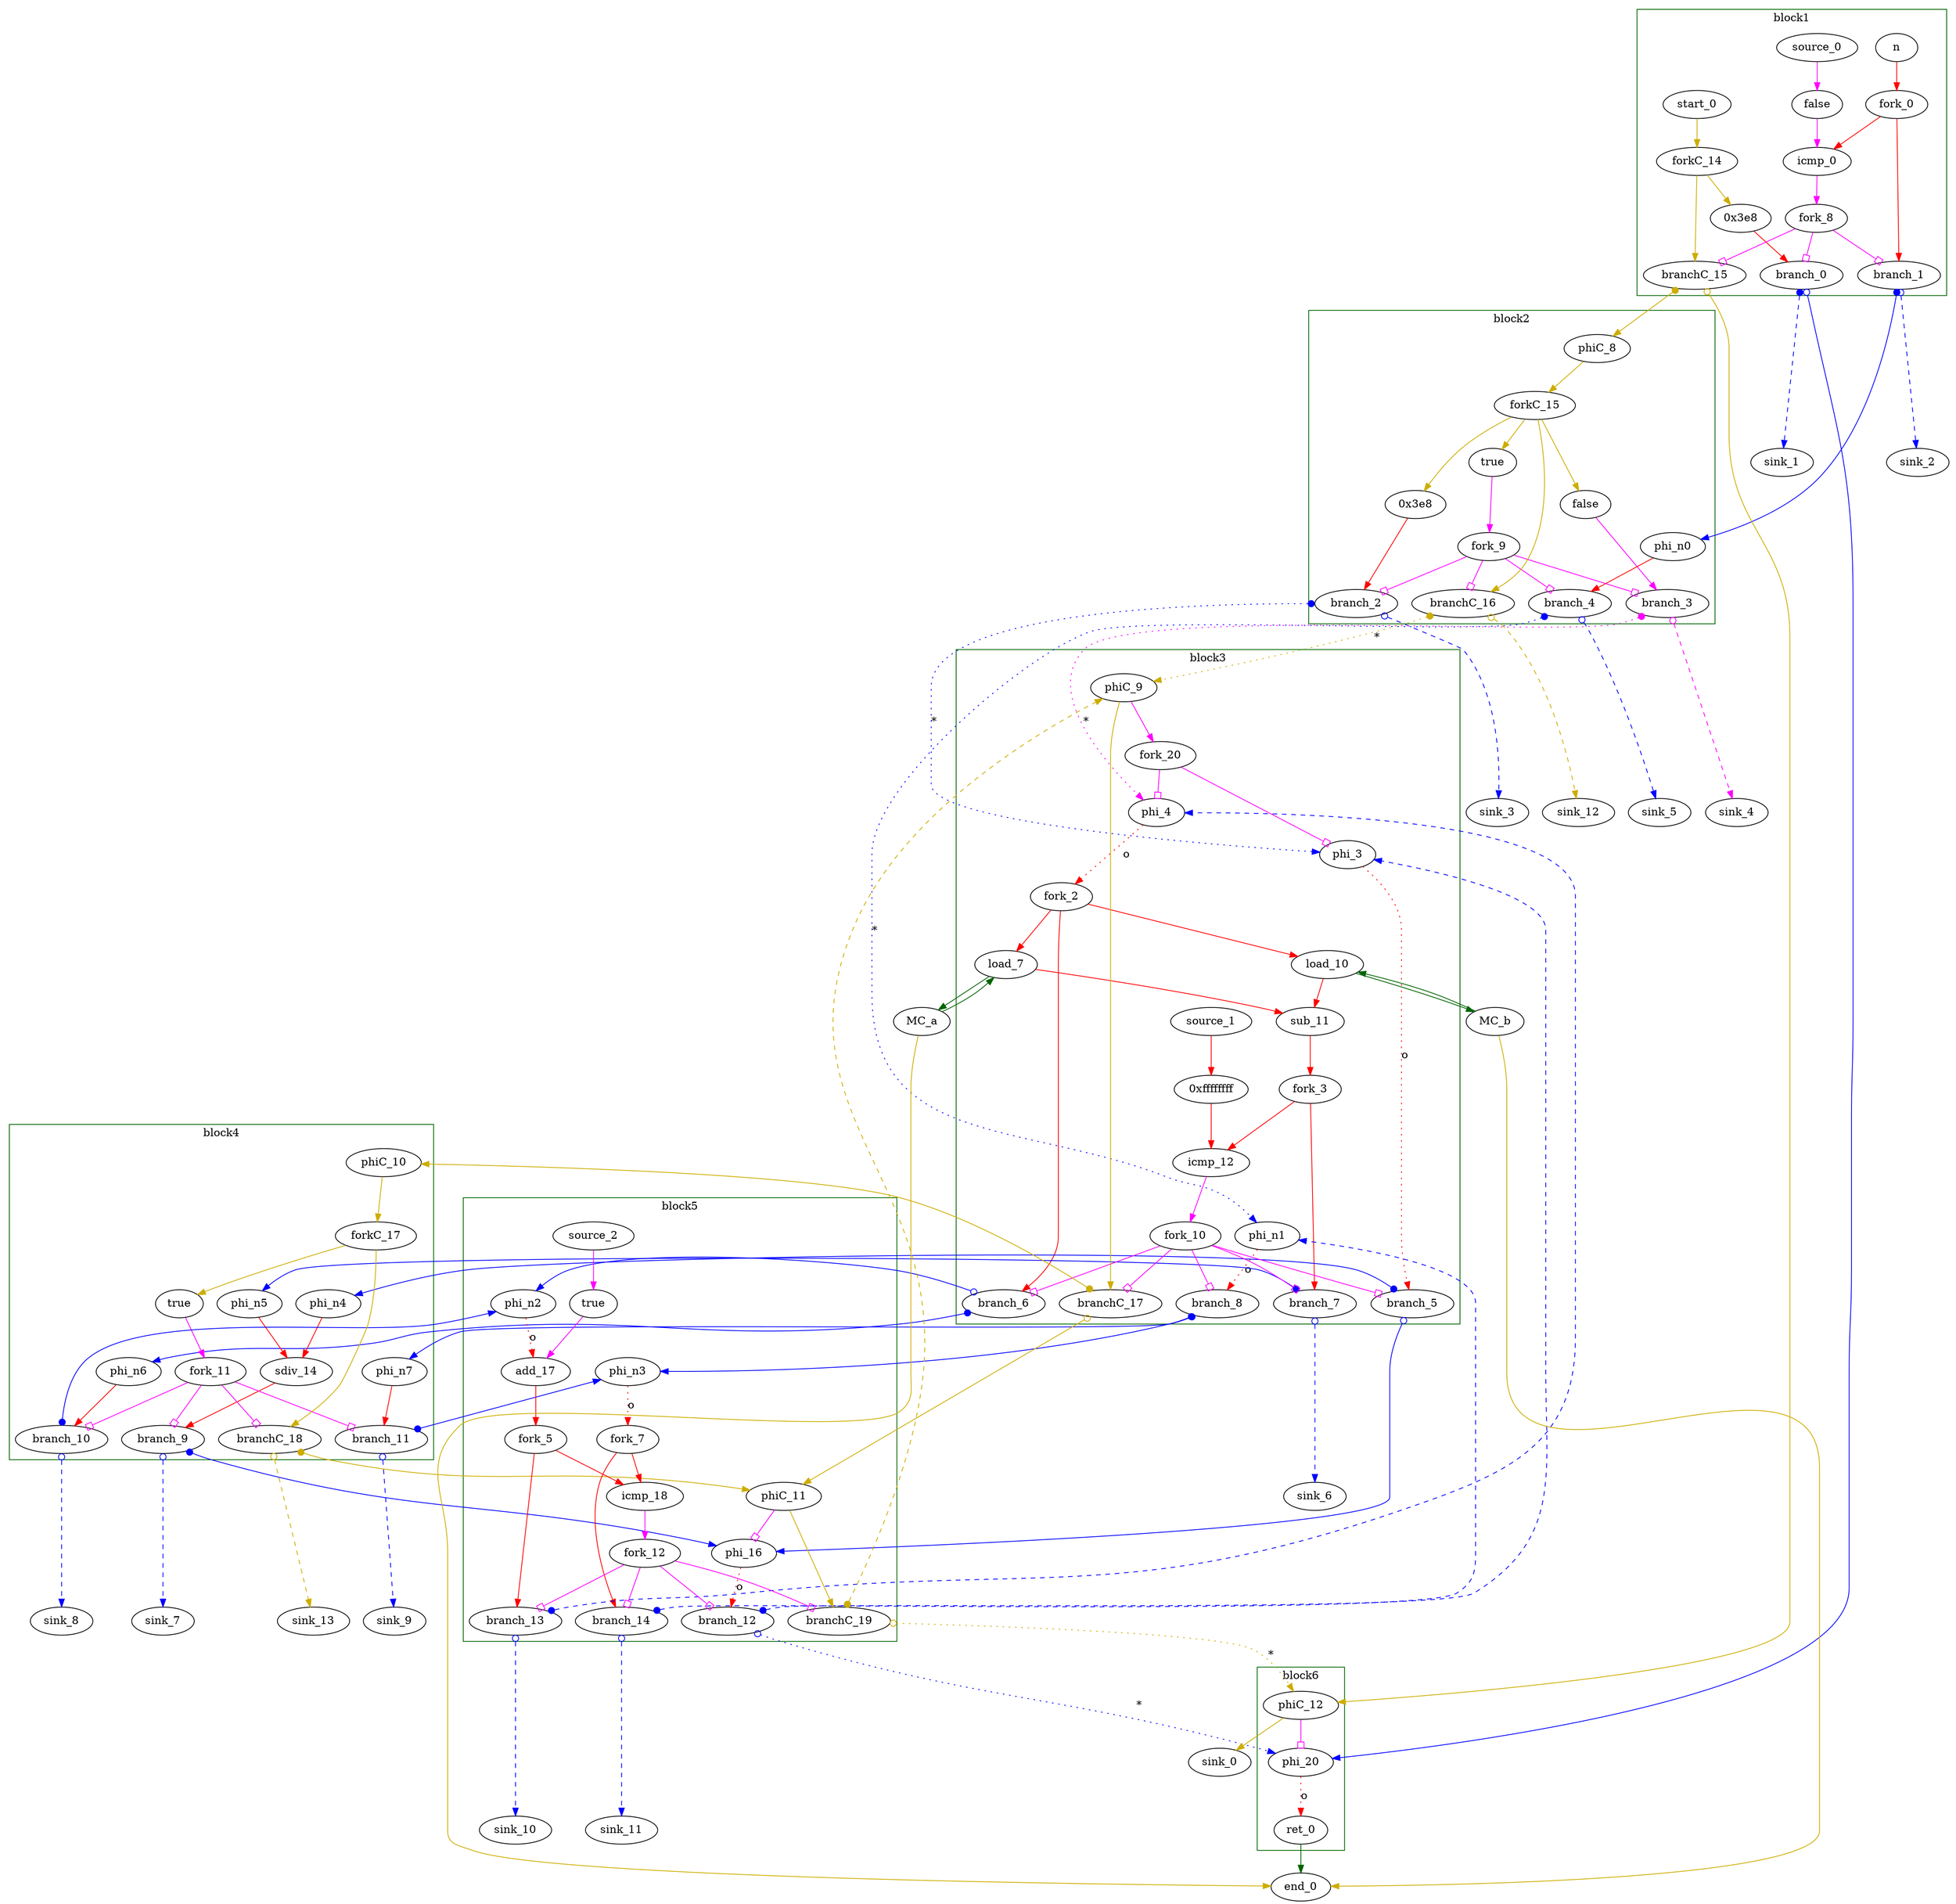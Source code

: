 // Number of blocks: 90
// Number of channels: 129
Digraph G {

  // Blocks
subgraph cluster_1 {
color = "darkgreen"
label = "block1"
  n [type=Entry, in="in1:32", out="out1:32", bbID = 1,  shape=oval];
  cst_0 [type=Constant, in="in1:1", out="out1:1", bbID = 1, value="0x0", label=false,  shape=oval];
  icmp_0 [type=Operator, in="in1:32 in2:32", out="out1:1", op = "icmp_sgt_op", delay=3.439, bbID = 1,  shape=oval];
  cst_5 [type=Constant, in="in1:10", out="out1:10", bbID = 1, value="0x3e8", label="0x3e8",  shape=oval];
  fork_0 [type=Fork, in="in1:32", out="out1:32 out2:32", bbID = 1,  shape=oval];
  branch_0 [type=Branch, in="in1:10 in2?:1", out="out1+:10 out2-:10", bbID = 1,  shape=oval];
  branch_1 [type=Branch, in="in1:32 in2?:1", out="out1+:32 out2-:32", bbID = 1,  shape=oval];
  fork_8 [type=Fork, in="in1:1", out="out1:1 out2:1 out3:1", bbID = 1,  shape=oval];
  start_0 [type=Entry, in="in1:0", out="out1:0", bbID = 1,  shape=oval];
  forkC_14 [type=Fork, in="in1:0", out="out1:0 out2:0", bbID = 1,  shape=oval];
  branchC_15 [type=Branch, in="in1:0 in2?:1", out="out1+:0 out2-:0", bbID = 1,  shape=oval];
  source_0 [type=Source, out="out1:1", bbID = 1,  shape=oval];
}
subgraph cluster_2 {
color = "darkgreen"
label = "block2"
  brCst_block2 [type=Constant, in="in1:1", out="out1:1", bbID = 2, value="0x1", label=true,  shape=oval];
  cst_1 [type=Constant, in="in1:10", out="out1:10", bbID = 2, value="0x3e8", label="0x3e8",  shape=oval];
  cst_2 [type=Constant, in="in1:1", out="out1:1", bbID = 2, value="0x0", label=false,  shape=oval];
  phi_n0 [type=Merge, in="in1:32", out="out1:32", bbID = 2,  shape=oval];
  branch_2 [type=Branch, in="in1:10 in2?:1", out="out1+:10 out2-:10", bbID = 2,  shape=oval];
  branch_3 [type=Branch, in="in1:1 in2?:1", out="out1+:1 out2-:1", bbID = 2,  shape=oval];
  branch_4 [type=Branch, in="in1:32 in2?:1", out="out1+:32 out2-:32", bbID = 2,  shape=oval];
  fork_9 [type=Fork, in="in1:1", out="out1:1 out2:1 out3:1 out4:1", bbID = 2,  shape=oval];
  phiC_8 [type=Merge, in="in1:0", out="out1:0", bbID = 2,  shape=oval];
  forkC_15 [type=Fork, in="in1:0", out="out1:0 out2:0 out3:0 out4:0", bbID = 2,  shape=oval];
  branchC_16 [type=Branch, in="in1:0 in2?:1", out="out1+:0 out2-:0", bbID = 2,  shape=oval];
}
subgraph cluster_3 {
color = "darkgreen"
label = "block3"
  phi_3 [type=Mux, in="in1?:1 in2:32 in3:32", out="out1:32", delay=1.624, bbID = 3,  shape=oval];
  phi_4 [type=Mux, in="in1?:1 in2:31 in3:31", out="out1:31", delay=1.624, bbID = 3,  shape=oval];
  load_7 [type=Operator, in="in1:32 in2:31", out="out1:32 out2:31", op = "mc_load_op", delay=7.999, latency=2, bbID = 3, portID = 0, offset = 0,  shape=oval];
  load_10 [type=Operator, in="in1:32 in2:31", out="out1:32 out2:31", op = "mc_load_op", delay=7.999, latency=2, bbID = 3, portID = 0, offset = 0,  shape=oval];
  sub_11 [type=Operator, in="in1:32 in2:32", out="out1:32", op = "sub_op", delay=2.901, bbID = 3,  shape=oval];
  cst_3 [type=Constant, in="in1:32", out="out1:32", bbID = 3, value="0xffffffff", label="0xffffffff",  shape=oval];
  icmp_12 [type=Operator, in="in1:32 in2:32", out="out1:1", op = "icmp_sgt_op", delay=3.439, bbID = 3,  shape=oval];
  phi_n1 [type=Merge, in="in1:32 in2:32", out="out1:32", delay=1.624, bbID = 3,  shape=oval];
  fork_2 [type=Fork, in="in1:31", out="out1:31 out2:31 out3:31", bbID = 3,  shape=oval];
  fork_3 [type=Fork, in="in1:32", out="out1:32 out2:32", bbID = 3,  shape=oval];
  branch_5 [type=Branch, in="in1:32 in2?:1", out="out1+:32 out2-:32", bbID = 3,  shape=oval];
  branch_6 [type=Branch, in="in1:31 in2?:1", out="out1+:31 out2-:31", bbID = 3,  shape=oval];
  branch_7 [type=Branch, in="in1:32 in2?:1", out="out1+:32 out2-:32", bbID = 3,  shape=oval];
  branch_8 [type=Branch, in="in1:32 in2?:1", out="out1+:32 out2-:32", bbID = 3,  shape=oval];
  fork_10 [type=Fork, in="in1:1", out="out1:1 out2:1 out3:1 out4:1 out5:1", bbID = 3,  shape=oval];
  phiC_9 [type=CntrlMerge, in="in1:0 in2:0", out="out1:0 out2?:1", bbID = 3,  shape=oval];
  branchC_17 [type=Branch, in="in1:0 in2?:1", out="out1+:0 out2-:0", bbID = 3,  shape=oval];
  source_1 [type=Source, out="out1:32", bbID = 3,  shape=oval];
  fork_20 [type=Fork, in="in1:1", out="out1:1 out2:1", bbID = 3,  shape=oval];
}
subgraph cluster_4 {
color = "darkgreen"
label = "block4"
  sdiv_14 [type=Operator, in="in1:32 in2:32", out="out1:32", op = "sdiv_op", delay=9.045, latency=36, bbID = 4,  shape=oval];
  brCst_block4 [type=Constant, in="in1:1", out="out1:1", bbID = 4, value="0x1", label=true,  shape=oval];
  phi_n4 [type=Merge, in="in1:32", out="out1:32", bbID = 4,  shape=oval];
  phi_n5 [type=Merge, in="in1:32", out="out1:32", bbID = 4,  shape=oval];
  phi_n6 [type=Merge, in="in1:31", out="out1:31", bbID = 4,  shape=oval];
  phi_n7 [type=Merge, in="in1:32", out="out1:32", bbID = 4,  shape=oval];
  branch_9 [type=Branch, in="in1:32 in2?:1", out="out1+:32 out2-:32", bbID = 4,  shape=oval];
  branch_10 [type=Branch, in="in1:31 in2?:1", out="out1+:31 out2-:31", bbID = 4,  shape=oval];
  branch_11 [type=Branch, in="in1:32 in2?:1", out="out1+:32 out2-:32", bbID = 4,  shape=oval];
  fork_11 [type=Fork, in="in1:1", out="out1:1 out2:1 out3:1 out4:1", bbID = 4,  shape=oval];
  phiC_10 [type=Merge, in="in1:0", out="out1:0", bbID = 4,  shape=oval];
  forkC_17 [type=Fork, in="in1:0", out="out1:0 out2:0", bbID = 4,  shape=oval];
  branchC_18 [type=Branch, in="in1:0 in2?:1", out="out1+:0 out2-:0", bbID = 4,  shape=oval];
}
subgraph cluster_5 {
color = "darkgreen"
label = "block5"
  phi_16 [type=Mux, in="in1?:1 in2:32 in3:32", out="out1:32", delay=1.624, bbID = 5,  shape=oval];
  cst_4 [type=Constant, in="in1:1", out="out1:1", bbID = 5, value="0x1", label=true,  shape=oval];
  add_17 [type=Operator, in="in1:31 in2:31", out="out1:31", op = "add_op", delay=3.146, bbID = 5,  shape=oval];
  icmp_18 [type=Operator, in="in1:32 in2:32", out="out1:1", op = "icmp_slt_op", delay=3.439, bbID = 5,  shape=oval];
  phi_n2 [type=Merge, in="in1:31 in2:31", out="out1:31", delay=1.624, bbID = 5,  shape=oval];
  phi_n3 [type=Merge, in="in1:32 in2:32", out="out1:32", delay=1.624, bbID = 5,  shape=oval];
  fork_5 [type=Fork, in="in1:31", out="out1:31 out2:31", bbID = 5,  shape=oval];
  fork_7 [type=Fork, in="in1:32", out="out1:32 out2:32", bbID = 5,  shape=oval];
  branch_12 [type=Branch, in="in1:32 in2?:1", out="out1+:32 out2-:32", bbID = 5,  shape=oval];
  branch_13 [type=Branch, in="in1:31 in2?:1", out="out1+:31 out2-:31", bbID = 5,  shape=oval];
  branch_14 [type=Branch, in="in1:32 in2?:1", out="out1+:32 out2-:32", bbID = 5,  shape=oval];
  fork_12 [type=Fork, in="in1:1", out="out1:1 out2:1 out3:1 out4:1", bbID = 5,  shape=oval];
  phiC_11 [type=CntrlMerge, in="in1:0 in2:0", out="out1:0 out2?:1", bbID = 5,  shape=oval];
  branchC_19 [type=Branch, in="in1:0 in2?:1", out="out1+:0 out2-:0", bbID = 5,  shape=oval];
  source_2 [type=Source, out="out1:1", bbID = 5,  shape=oval];
}
subgraph cluster_6 {
color = "darkgreen"
label = "block6"
  phi_20 [type=Mux, in="in1?:1 in2:32 in3:32", out="out1:32", delay=1.624, bbID = 6,  shape=oval];
  ret_0 [type=Operator, in="in1:32", out="out1:32", op = "ret_op", bbID = 6,  shape=oval];
  phiC_12 [type=CntrlMerge, in="in1:0 in2:0", out="out1:0 out2?:1", bbID = 6,  shape=oval];
}
  MC_a [type=MC, in="in1:31*l0a", out="out1:32*l0d out2:0*e", bbID = 0, memory = "a", bbcount = 0, ldcount = 1, stcount = 0, ];
  MC_b [type=MC, in="in1:31*l0a", out="out1:32*l0d out2:0*e", bbID = 0, memory = "b", bbcount = 0, ldcount = 1, stcount = 0, ];
  end_0 [type=Exit, in="in1:0*e in2:0*e in3:32", out="out1:32", bbID = 0,  shape=oval];
  sink_0 [type=Sink, in="in1:0", bbID = 0,  shape=oval];
  sink_1 [type=Sink, in="in1:10", bbID = 0,  shape=oval];
  sink_2 [type=Sink, in="in1:32", bbID = 0,  shape=oval];
  sink_3 [type=Sink, in="in1:10", bbID = 0,  shape=oval];
  sink_4 [type=Sink, in="in1:1", bbID = 0,  shape=oval];
  sink_5 [type=Sink, in="in1:32", bbID = 0,  shape=oval];
  sink_6 [type=Sink, in="in1:32", bbID = 0,  shape=oval];
  sink_7 [type=Sink, in="in1:32", bbID = 0,  shape=oval];
  sink_8 [type=Sink, in="in1:31", bbID = 0,  shape=oval];
  sink_9 [type=Sink, in="in1:32", bbID = 0,  shape=oval];
  sink_10 [type=Sink, in="in1:31", bbID = 0,  shape=oval];
  sink_11 [type=Sink, in="in1:32", bbID = 0,  shape=oval];
  sink_12 [type=Sink, in="in1:0", bbID = 0,  shape=oval];
  sink_13 [type=Sink, in="in1:0", bbID = 0,  shape=oval];

  // Channels
  n -> fork_0 [from=out1, to=in1, arrowhead=normal, color=red];
  cst_0 -> icmp_0 [from=out1, to=in2, arrowhead=normal, color=magenta];
  icmp_0 -> fork_8 [from=out1, to=in1, arrowhead=normal, color=magenta];
  brCst_block2 -> fork_9 [from=out1, to=in1, arrowhead=normal, color=magenta];
  cst_1 -> branch_2 [from=out1, to=in1, arrowhead=normal, color=red];
  phi_3 -> branch_5 [from=out1, to=in1, arrowhead=normal, color=red, slots=1, style=dotted, label="o", transparent=true];
  cst_2 -> branch_3 [from=out1, to=in1, arrowhead=normal, color=magenta];
  phi_4 -> fork_2 [from=out1, to=in1, arrowhead=normal, color=red, slots=1, style=dotted, label="o", transparent=true];
  load_7 -> sub_11 [from=out1, to=in1, arrowhead=normal, color=red];
  load_7 -> MC_a [from=out2, to=in1, arrowhead=normal, color=darkgreen];
  load_10 -> sub_11 [from=out1, to=in2, arrowhead=normal, color=red];
  load_10 -> MC_b [from=out2, to=in1, arrowhead=normal, color=darkgreen];
  sub_11 -> fork_3 [from=out1, to=in1, arrowhead=normal, color=red];
  cst_3 -> icmp_12 [from=out1, to=in2, arrowhead=normal, color=red];
  icmp_12 -> fork_10 [from=out1, to=in1, arrowhead=normal, color=magenta];
  sdiv_14 -> branch_9 [from=out1, to=in1, arrowhead=normal, color=red];
  brCst_block4 -> fork_11 [from=out1, to=in1, arrowhead=normal, color=magenta];
  phi_16 -> branch_12 [from=out1, to=in1, arrowhead=normal, color=red, slots=1, style=dotted, label="o", transparent=true];
  cst_4 -> add_17 [from=out1, to=in2, arrowhead=normal, color=magenta];
  add_17 -> fork_5 [from=out1, to=in1, arrowhead=normal, color=red];
  icmp_18 -> fork_12 [from=out1, to=in1, arrowhead=normal, color=magenta];
  cst_5 -> branch_0 [from=out1, to=in1, arrowhead=normal, color=red];
  phi_20 -> ret_0 [from=out1, to=in1, arrowhead=normal, color=red, slots=1, style=dotted, label="o", transparent=true];
  ret_0 -> end_0 [from=out1, to=in3, arrowhead=normal, color=darkgreen];
  phi_n0 -> branch_4 [from=out1, to=in1, arrowhead=normal, color=red];
  phi_n1 -> branch_8 [from=out1, to=in1, arrowhead=normal, color=red, slots=1, style=dotted, label="o", transparent=true];
  phi_n2 -> add_17 [from=out1, to=in1, arrowhead=normal, color=red, slots=1, style=dotted, label="o", transparent=true];
  phi_n3 -> fork_7 [from=out1, to=in1, arrowhead=normal, color=red, slots=1, style=dotted, label="o", transparent=true];
  phi_n4 -> sdiv_14 [from=out1, to=in1, arrowhead=normal, color=red];
  phi_n5 -> sdiv_14 [from=out1, to=in2, arrowhead=normal, color=red];
  phi_n6 -> branch_10 [from=out1, to=in1, arrowhead=normal, color=red];
  phi_n7 -> branch_11 [from=out1, to=in1, arrowhead=normal, color=red];
  fork_0 -> icmp_0 [from=out1, to=in1, arrowhead=normal, color=red];
  fork_0 -> branch_1 [from=out2, to=in1, arrowhead=normal, color=red];
  fork_2 -> load_7 [from=out1, to=in2, arrowhead=normal, color=red];
  fork_2 -> load_10 [from=out2, to=in2, arrowhead=normal, color=red];
  fork_2 -> branch_6 [from=out3, to=in1, arrowhead=normal, color=red];
  fork_3 -> icmp_12 [from=out1, to=in1, arrowhead=normal, color=red];
  fork_3 -> branch_7 [from=out2, to=in1, arrowhead=normal, color=red];
  fork_5 -> icmp_18 [from=out1, to=in1, arrowhead=normal, color=red];
  fork_5 -> branch_13 [from=out2, to=in1, arrowhead=normal, color=red];
  fork_7 -> icmp_18 [from=out1, to=in2, arrowhead=normal, color=red];
  fork_7 -> branch_14 [from=out2, to=in1, arrowhead=normal, color=red];
  branch_0 -> phi_20 [from=out2, to=in2, dir=both, arrowtail=odot, arrowhead=normal, color=blue];
  branch_0 -> sink_1 [from=out1, to=in1, dir=both, arrowtail=dot, arrowhead=normal, color=blue, style=dashed, minlen = 3];
  branch_1 -> phi_n0 [from=out1, to=in1, dir=both, arrowtail=dot, arrowhead=normal, color=blue];
  branch_1 -> sink_2 [from=out2, to=in1, dir=both, arrowtail=odot, arrowhead=normal, color=blue, style=dashed, minlen = 3];
  fork_8 -> branch_0 [from=out2, to=in2, arrowhead=obox, color=magenta];
  fork_8 -> branch_1 [from=out1, to=in2, arrowhead=obox, color=magenta];
  fork_8 -> branchC_15 [from=out3, to=in2, arrowhead=obox, color=magenta];
  branch_2 -> phi_3 [from=out1, to=in2, dir=both, arrowtail=dot, arrowhead=normal, color=blue, slots=1, style=dotted, label="*", transparent=false];
  branch_2 -> sink_3 [from=out2, to=in1, dir=both, arrowtail=odot, arrowhead=normal, color=blue, style=dashed, minlen = 3];
  branch_3 -> phi_4 [from=out1, to=in2, dir=both, arrowtail=dot, arrowhead=normal, color=magenta, slots=1, style=dotted, label="*", transparent=false];
  branch_3 -> sink_4 [from=out2, to=in1, dir=both, arrowtail=odot, arrowhead=normal, color=magenta, style=dashed, minlen = 3];
  branch_4 -> phi_n1 [from=out1, to=in1, dir=both, arrowtail=dot, arrowhead=normal, color=blue, slots=1, style=dotted, label="*", transparent=false];
  branch_4 -> sink_5 [from=out2, to=in1, dir=both, arrowtail=odot, arrowhead=normal, color=blue, style=dashed, minlen = 3];
  fork_9 -> branch_2 [from=out3, to=in2, arrowhead=obox, color=magenta];
  fork_9 -> branch_3 [from=out2, to=in2, arrowhead=obox, color=magenta];
  fork_9 -> branch_4 [from=out1, to=in2, arrowhead=obox, color=magenta];
  fork_9 -> branchC_16 [from=out4, to=in2, arrowhead=obox, color=magenta];
  branch_5 -> phi_16 [from=out2, to=in2, dir=both, arrowtail=odot, arrowhead=normal, color=blue];
  branch_5 -> phi_n4 [from=out1, to=in1, dir=both, arrowtail=dot, arrowhead=normal, color=blue];
  branch_6 -> phi_n2 [from=out2, to=in1, dir=both, arrowtail=odot, arrowhead=normal, color=blue];
  branch_6 -> phi_n6 [from=out1, to=in1, dir=both, arrowtail=dot, arrowhead=normal, color=blue];
  branch_7 -> phi_n5 [from=out1, to=in1, dir=both, arrowtail=dot, arrowhead=normal, color=blue];
  branch_7 -> sink_6 [from=out2, to=in1, dir=both, arrowtail=odot, arrowhead=normal, color=blue, style=dashed, minlen = 3];
  branch_8 -> phi_n3 [from=out2, to=in1, dir=both, arrowtail=odot, arrowhead=normal, color=blue];
  branch_8 -> phi_n7 [from=out1, to=in1, dir=both, arrowtail=dot, arrowhead=normal, color=blue];
  fork_10 -> branch_5 [from=out4, to=in2, arrowhead=obox, color=magenta];
  fork_10 -> branch_6 [from=out3, to=in2, arrowhead=obox, color=magenta];
  fork_10 -> branch_7 [from=out2, to=in2, arrowhead=obox, color=magenta];
  fork_10 -> branch_8 [from=out1, to=in2, arrowhead=obox, color=magenta];
  fork_10 -> branchC_17 [from=out5, to=in2, arrowhead=obox, color=magenta];
  branch_9 -> phi_16 [from=out1, to=in3, dir=both, arrowtail=dot, arrowhead=normal, color=blue];
  branch_9 -> sink_7 [from=out2, to=in1, dir=both, arrowtail=odot, arrowhead=normal, color=blue, style=dashed, minlen = 3];
  branch_10 -> phi_n2 [from=out1, to=in2, dir=both, arrowtail=dot, arrowhead=normal, color=blue];
  branch_10 -> sink_8 [from=out2, to=in1, dir=both, arrowtail=odot, arrowhead=normal, color=blue, style=dashed, minlen = 3];
  branch_11 -> phi_n3 [from=out1, to=in2, dir=both, arrowtail=dot, arrowhead=normal, color=blue];
  branch_11 -> sink_9 [from=out2, to=in1, dir=both, arrowtail=odot, arrowhead=normal, color=blue, style=dashed, minlen = 3];
  fork_11 -> branch_9 [from=out3, to=in2, arrowhead=obox, color=magenta];
  fork_11 -> branch_10 [from=out2, to=in2, arrowhead=obox, color=magenta];
  fork_11 -> branch_11 [from=out1, to=in2, arrowhead=obox, color=magenta];
  fork_11 -> branchC_18 [from=out4, to=in2, arrowhead=obox, color=magenta];
  branch_12 -> phi_3 [from=out1, to=in3, dir=both, arrowtail=dot, arrowhead=normal, color=blue, style=dashed, minlen = 3];
  branch_12 -> phi_20 [from=out2, to=in3, dir=both, arrowtail=odot, arrowhead=normal, color=blue, slots=1, style=dotted, label="*", transparent=false];
  branch_13 -> phi_4 [from=out1, to=in3, dir=both, arrowtail=dot, arrowhead=normal, color=blue, style=dashed, minlen = 3];
  branch_13 -> sink_10 [from=out2, to=in1, dir=both, arrowtail=odot, arrowhead=normal, color=blue, style=dashed, minlen = 3];
  branch_14 -> phi_n1 [from=out1, to=in2, dir=both, arrowtail=dot, arrowhead=normal, color=blue, style=dashed, minlen = 3];
  branch_14 -> sink_11 [from=out2, to=in1, dir=both, arrowtail=odot, arrowhead=normal, color=blue, style=dashed, minlen = 3];
  fork_12 -> branch_12 [from=out3, to=in2, arrowhead=obox, color=magenta];
  fork_12 -> branch_13 [from=out2, to=in2, arrowhead=obox, color=magenta];
  fork_12 -> branch_14 [from=out1, to=in2, arrowhead=obox, color=magenta];
  fork_12 -> branchC_19 [from=out4, to=in2, arrowhead=obox, color=magenta];
  MC_a -> load_7 [from=out1, to=in1, arrowhead=normal, color=darkgreen];
  MC_a -> end_0 [from=out2, to=in1, arrowhead=normal, color=gold3];
  MC_b -> load_10 [from=out1, to=in1, arrowhead=normal, color=darkgreen];
  MC_b -> end_0 [from=out2, to=in2, arrowhead=normal, color=gold3];
  start_0 -> forkC_14 [from=out1, to=in1, arrowhead=normal, color=gold3];
  forkC_14 -> cst_5 [from=out1, to=in1, arrowhead=normal, color=gold3];
  forkC_14 -> branchC_15 [from=out2, to=in1, arrowhead=normal, color=gold3];
  branchC_15 -> phiC_8 [from=out1, to=in1, dir=both, arrowtail=dot, arrowhead=normal, color=gold3];
  branchC_15 -> phiC_12 [from=out2, to=in1, dir=both, arrowtail=odot, arrowhead=normal, color=gold3];
  phiC_8 -> forkC_15 [from=out1, to=in1, arrowhead=normal, color=gold3];
  forkC_15 -> brCst_block2 [from=out4, to=in1, arrowhead=normal, color=gold3];
  forkC_15 -> cst_1 [from=out1, to=in1, arrowhead=normal, color=gold3];
  forkC_15 -> cst_2 [from=out2, to=in1, arrowhead=normal, color=gold3];
  forkC_15 -> branchC_16 [from=out3, to=in1, arrowhead=normal, color=gold3];
  branchC_16 -> phiC_9 [from=out1, to=in1, dir=both, arrowtail=dot, arrowhead=normal, color=gold3, slots=1, style=dotted, label="*", transparent=false];
  branchC_16 -> sink_12 [from=out2, to=in1, dir=both, arrowtail=odot, arrowhead=normal, color=gold3, style=dashed, minlen = 3];
  phiC_9 -> branchC_17 [from=out1, to=in1, arrowhead=normal, color=gold3];
  phiC_9 -> fork_20 [from=out2, to=in1, arrowhead=normal, color=magenta];
  branchC_17 -> phiC_10 [from=out1, to=in1, dir=both, arrowtail=dot, arrowhead=normal, color=gold3];
  branchC_17 -> phiC_11 [from=out2, to=in1, dir=both, arrowtail=odot, arrowhead=normal, color=gold3];
  phiC_10 -> forkC_17 [from=out1, to=in1, arrowhead=normal, color=gold3];
  forkC_17 -> brCst_block4 [from=out2, to=in1, arrowhead=normal, color=gold3];
  forkC_17 -> branchC_18 [from=out1, to=in1, arrowhead=normal, color=gold3];
  branchC_18 -> phiC_11 [from=out1, to=in2, dir=both, arrowtail=dot, arrowhead=normal, color=gold3];
  branchC_18 -> sink_13 [from=out2, to=in1, dir=both, arrowtail=odot, arrowhead=normal, color=gold3, style=dashed, minlen = 3];
  phiC_11 -> phi_16 [from=out2, to=in1, arrowhead=obox, color=magenta];
  phiC_11 -> branchC_19 [from=out1, to=in1, arrowhead=normal, color=gold3];
  branchC_19 -> phiC_9 [from=out1, to=in2, dir=both, arrowtail=dot, arrowhead=normal, color=gold3, style=dashed, minlen = 3];
  branchC_19 -> phiC_12 [from=out2, to=in2, dir=both, arrowtail=odot, arrowhead=normal, color=gold3, slots=1, style=dotted, label="*", transparent=false];
  phiC_12 -> phi_20 [from=out2, to=in1, arrowhead=obox, color=magenta];
  phiC_12 -> sink_0 [from=out1, to=in1, arrowhead=normal, color=gold3];
  source_0 -> cst_0 [from=out1, to=in1, arrowhead=normal, color=magenta];
  source_1 -> cst_3 [from=out1, to=in1, arrowhead=normal, color=red];
  source_2 -> cst_4 [from=out1, to=in1, arrowhead=normal, color=magenta];
  fork_20 -> phi_3 [from=out1, to=in1, arrowhead=obox, color=magenta];
  fork_20 -> phi_4 [from=out2, to=in1, arrowhead=obox, color=magenta];
}
